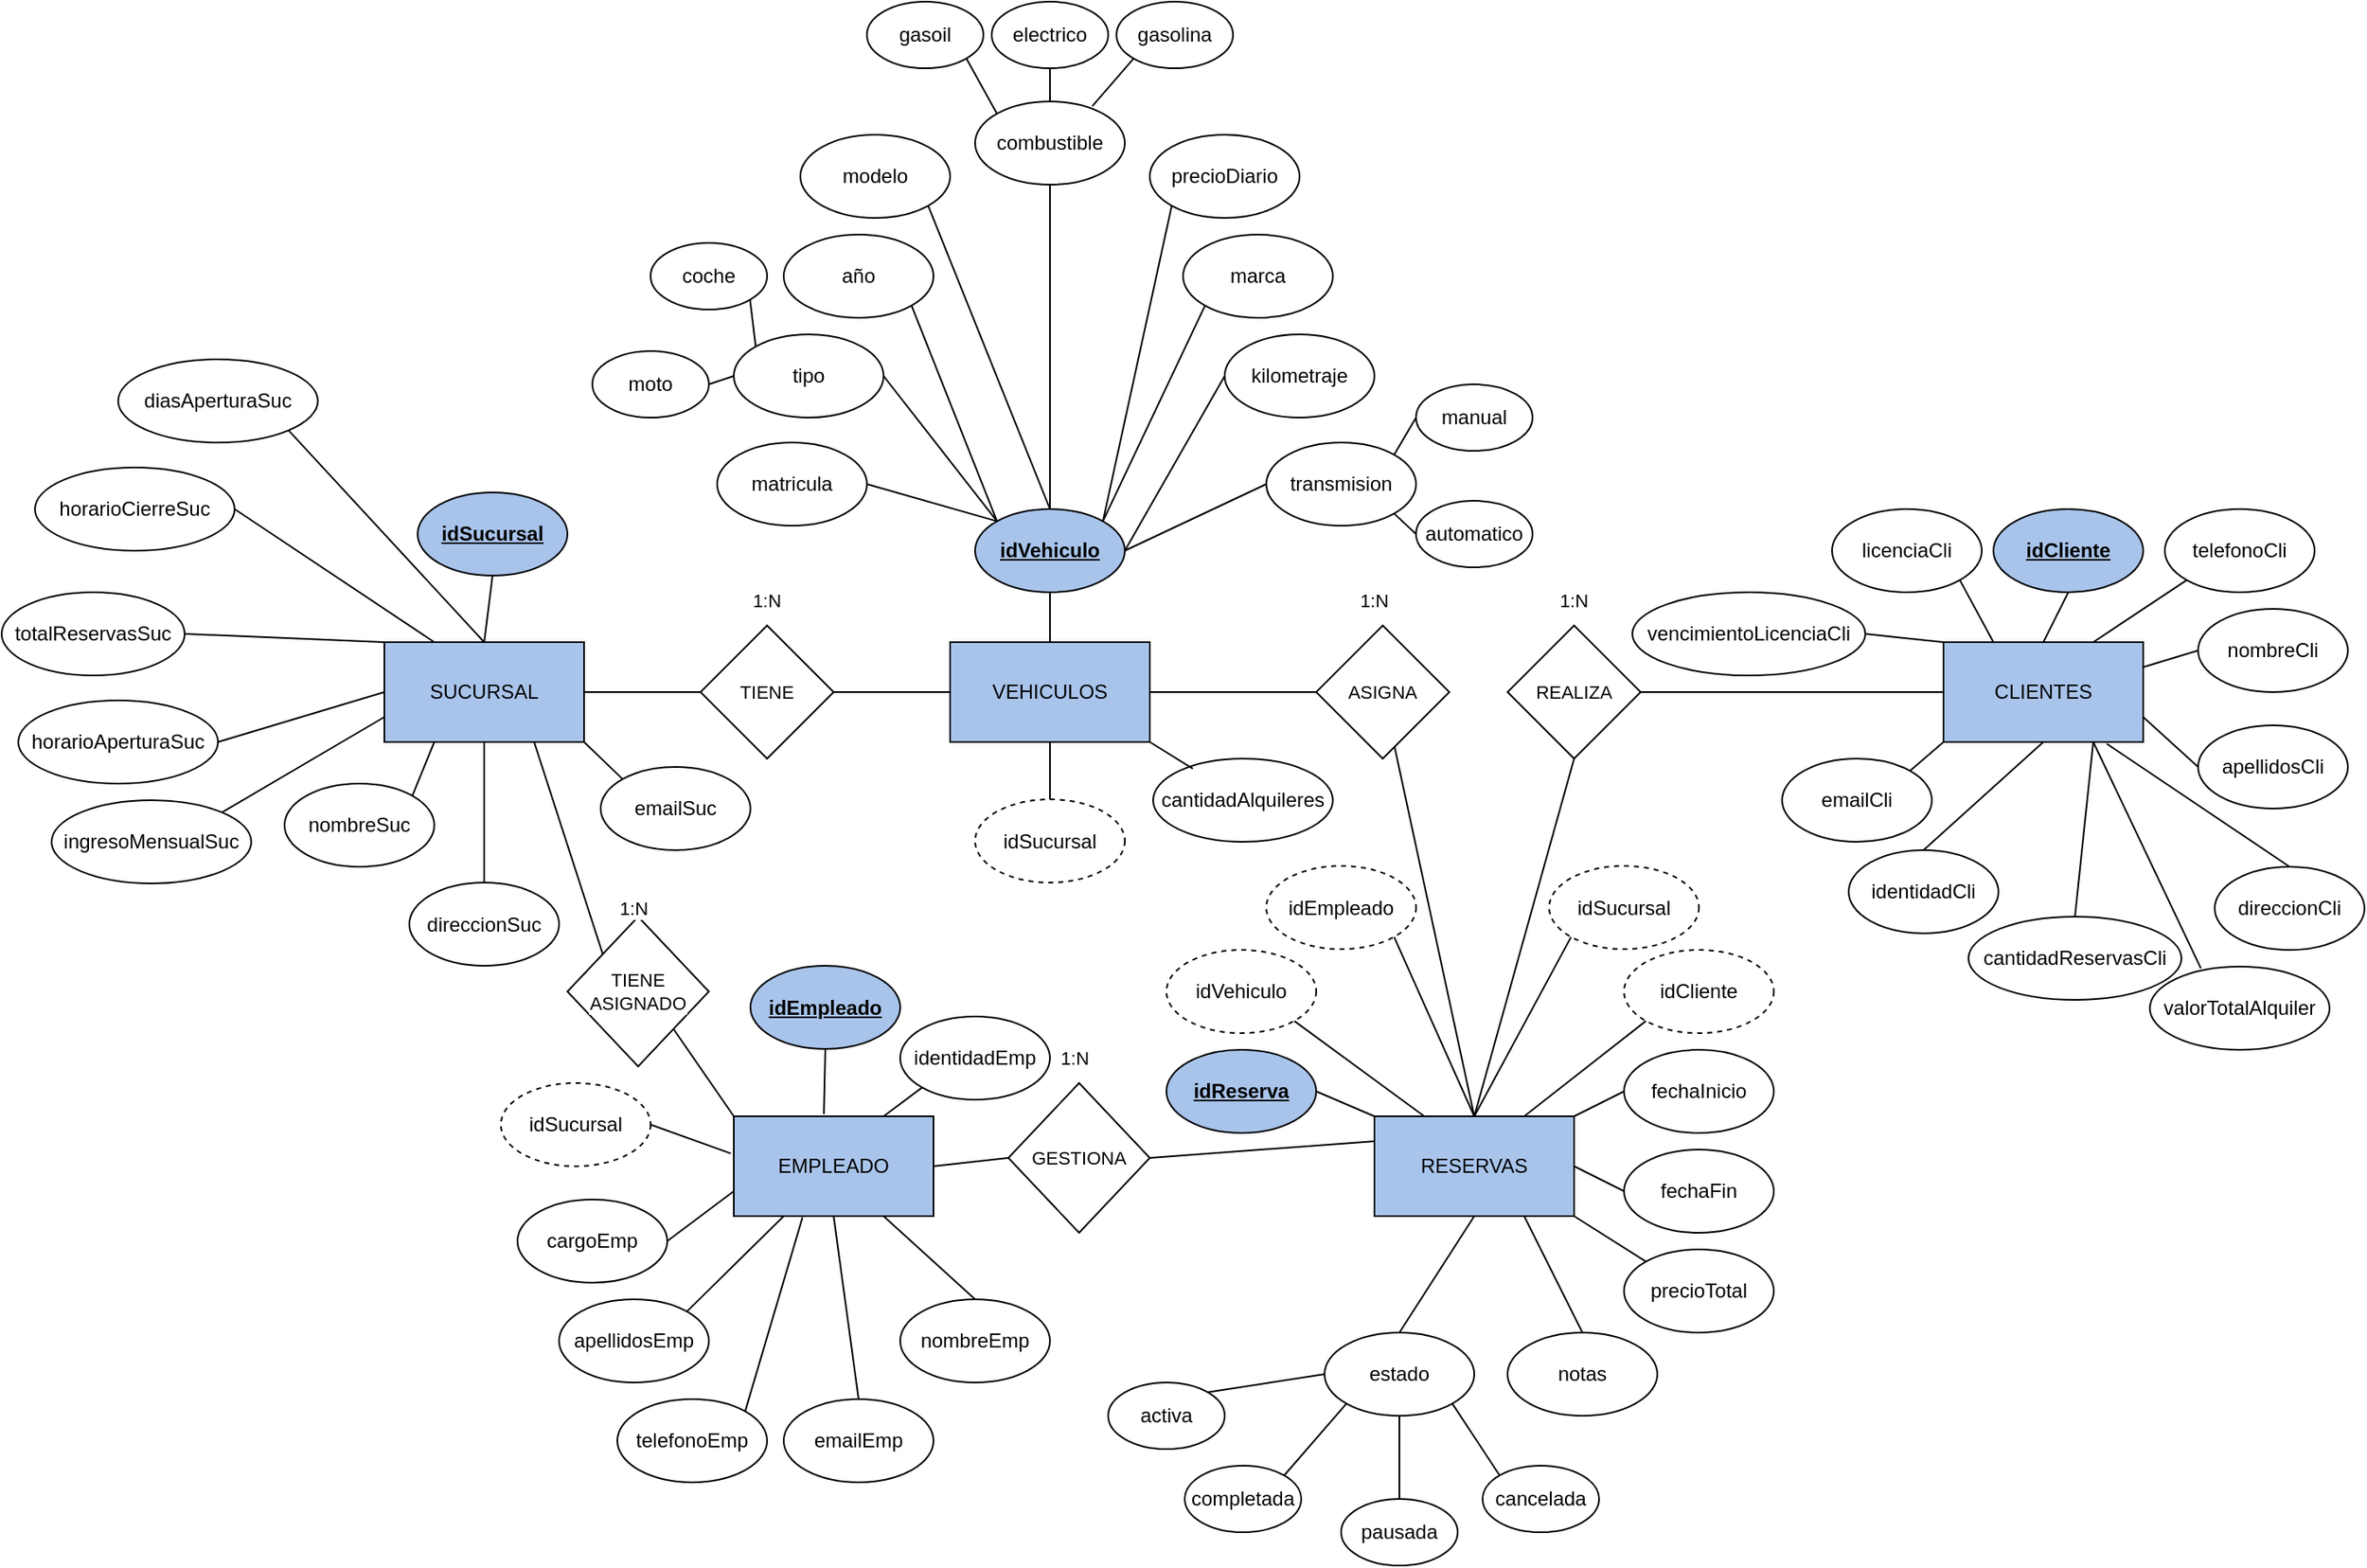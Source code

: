 <mxfile version="26.0.9">
  <diagram name="Page-1" id="OFvawOoqmwe_xKjoB6G9">
    <mxGraphModel dx="2284" dy="1197" grid="1" gridSize="10" guides="1" tooltips="1" connect="1" arrows="1" fold="1" page="1" pageScale="1" pageWidth="1654" pageHeight="1169" math="0" shadow="0">
      <root>
        <mxCell id="0" />
        <mxCell id="1" parent="0" />
        <mxCell id="cwHAcbeX68KlBgEvMdQE-43" style="edgeStyle=none;shape=connector;rounded=0;orthogonalLoop=1;jettySize=auto;html=1;exitX=0.5;exitY=0;exitDx=0;exitDy=0;entryX=0.5;entryY=1;entryDx=0;entryDy=0;strokeColor=default;align=center;verticalAlign=middle;fontFamily=Helvetica;fontSize=11;fontColor=default;labelBackgroundColor=default;endArrow=none;endFill=0;" parent="1" source="zVMEWo5uy3mCJogL-rVN-1" target="cwHAcbeX68KlBgEvMdQE-42" edge="1">
          <mxGeometry relative="1" as="geometry" />
        </mxCell>
        <mxCell id="cwHAcbeX68KlBgEvMdQE-45" style="edgeStyle=none;shape=connector;rounded=0;orthogonalLoop=1;jettySize=auto;html=1;exitX=0.5;exitY=0;exitDx=0;exitDy=0;strokeColor=default;align=center;verticalAlign=middle;fontFamily=Helvetica;fontSize=11;fontColor=default;labelBackgroundColor=default;endArrow=none;endFill=0;" parent="1" source="zVMEWo5uy3mCJogL-rVN-1" target="cwHAcbeX68KlBgEvMdQE-46" edge="1">
          <mxGeometry relative="1" as="geometry">
            <mxPoint x="440" y="530" as="targetPoint" />
          </mxGeometry>
        </mxCell>
        <mxCell id="zVMEWo5uy3mCJogL-rVN-1" value="RESERVAS" style="rounded=0;whiteSpace=wrap;html=1;fillColor=#A9C4EB;" parent="1" vertex="1">
          <mxGeometry x="435" y="750" width="120" height="60" as="geometry" />
        </mxCell>
        <mxCell id="cwHAcbeX68KlBgEvMdQE-47" style="edgeStyle=none;shape=connector;rounded=0;orthogonalLoop=1;jettySize=auto;html=1;exitX=1;exitY=0.5;exitDx=0;exitDy=0;entryX=0;entryY=0.5;entryDx=0;entryDy=0;strokeColor=default;align=center;verticalAlign=middle;fontFamily=Helvetica;fontSize=11;fontColor=default;labelBackgroundColor=default;endArrow=none;endFill=0;" parent="1" source="cwHAcbeX68KlBgEvMdQE-1" target="cwHAcbeX68KlBgEvMdQE-46" edge="1">
          <mxGeometry relative="1" as="geometry" />
        </mxCell>
        <mxCell id="cwHAcbeX68KlBgEvMdQE-55" style="edgeStyle=none;shape=connector;rounded=0;orthogonalLoop=1;jettySize=auto;html=1;exitX=0.5;exitY=0;exitDx=0;exitDy=0;entryX=0.5;entryY=1;entryDx=0;entryDy=0;strokeColor=default;align=center;verticalAlign=middle;fontFamily=Helvetica;fontSize=11;fontColor=default;labelBackgroundColor=default;endArrow=none;endFill=0;" parent="1" source="cwHAcbeX68KlBgEvMdQE-1" target="cwHAcbeX68KlBgEvMdQE-5" edge="1">
          <mxGeometry relative="1" as="geometry" />
        </mxCell>
        <mxCell id="cwHAcbeX68KlBgEvMdQE-1" value="VEHICULOS&lt;span style=&quot;color: rgba(0, 0, 0, 0); font-family: monospace; font-size: 0px; text-align: start; text-wrap: nowrap;&quot;&gt;%3CmxGraphModel%3E%3Croot%3E%3CmxCell%20id%3D%220%22%2F%3E%3CmxCell%20id%3D%221%22%20parent%3D%220%22%2F%3E%3CmxCell%20id%3D%222%22%20value%3D%22RESERVAS%22%20style%3D%22rounded%3D0%3BwhiteSpace%3Dwrap%3Bhtml%3D1%3B%22%20vertex%3D%221%22%20parent%3D%221%22%3E%3CmxGeometry%20x%3D%22510%22%20y%3D%22400%22%20width%3D%22120%22%20height%3D%2260%22%20as%3D%22geometry%22%2F%3E%3C%2FmxCell%3E%3C%2Froot%3E%3C%2FmxGraphModel%3E&lt;/span&gt;" style="rounded=0;whiteSpace=wrap;html=1;fillColor=#A9C4EB;" parent="1" vertex="1">
          <mxGeometry x="180" y="465" width="120" height="60" as="geometry" />
        </mxCell>
        <mxCell id="Ay8VuYstyb__vXR3Yo2Y-2" style="rounded=0;orthogonalLoop=1;jettySize=auto;html=1;exitX=0.75;exitY=1;exitDx=0;exitDy=0;entryX=0.5;entryY=0;entryDx=0;entryDy=0;endArrow=none;startFill=0;" edge="1" parent="1" source="cwHAcbeX68KlBgEvMdQE-2" target="Ay8VuYstyb__vXR3Yo2Y-1">
          <mxGeometry relative="1" as="geometry" />
        </mxCell>
        <mxCell id="Ay8VuYstyb__vXR3Yo2Y-4" style="rounded=0;orthogonalLoop=1;jettySize=auto;html=1;exitX=0;exitY=0;exitDx=0;exitDy=0;entryX=1;entryY=0.5;entryDx=0;entryDy=0;endArrow=none;startFill=0;" edge="1" parent="1" source="cwHAcbeX68KlBgEvMdQE-2" target="Ay8VuYstyb__vXR3Yo2Y-3">
          <mxGeometry relative="1" as="geometry" />
        </mxCell>
        <mxCell id="cwHAcbeX68KlBgEvMdQE-2" value="CLIENTES" style="rounded=0;whiteSpace=wrap;html=1;fillColor=#A9C4EB;" parent="1" vertex="1">
          <mxGeometry x="777" y="465" width="120" height="60" as="geometry" />
        </mxCell>
        <mxCell id="cwHAcbeX68KlBgEvMdQE-15" style="edgeStyle=none;shape=connector;rounded=0;orthogonalLoop=1;jettySize=auto;html=1;exitX=0.5;exitY=1;exitDx=0;exitDy=0;entryX=0.5;entryY=0;entryDx=0;entryDy=0;strokeColor=default;align=center;verticalAlign=middle;fontFamily=Helvetica;fontSize=11;fontColor=default;labelBackgroundColor=default;endArrow=none;endFill=0;" parent="1" source="cwHAcbeX68KlBgEvMdQE-3" target="cwHAcbeX68KlBgEvMdQE-2" edge="1">
          <mxGeometry relative="1" as="geometry" />
        </mxCell>
        <mxCell id="cwHAcbeX68KlBgEvMdQE-3" value="idCliente" style="ellipse;whiteSpace=wrap;html=1;fontStyle=5;fillColor=#A9C4EB;" parent="1" vertex="1">
          <mxGeometry x="807" y="385" width="90" height="50" as="geometry" />
        </mxCell>
        <mxCell id="cwHAcbeX68KlBgEvMdQE-81" style="edgeStyle=none;shape=connector;rounded=0;orthogonalLoop=1;jettySize=auto;html=1;exitX=0;exitY=0;exitDx=0;exitDy=0;entryX=1;entryY=0.5;entryDx=0;entryDy=0;strokeColor=default;align=center;verticalAlign=middle;fontFamily=Helvetica;fontSize=11;fontColor=default;labelBackgroundColor=default;endArrow=none;endFill=0;" parent="1" source="cwHAcbeX68KlBgEvMdQE-5" target="cwHAcbeX68KlBgEvMdQE-66" edge="1">
          <mxGeometry relative="1" as="geometry" />
        </mxCell>
        <mxCell id="cwHAcbeX68KlBgEvMdQE-5" value="idVehiculo" style="ellipse;whiteSpace=wrap;html=1;fontStyle=5;fillColor=#A9C4EB;" parent="1" vertex="1">
          <mxGeometry x="195" y="385" width="90" height="50" as="geometry" />
        </mxCell>
        <mxCell id="cwHAcbeX68KlBgEvMdQE-37" style="edgeStyle=none;shape=connector;rounded=0;orthogonalLoop=1;jettySize=auto;html=1;exitX=1;exitY=0.5;exitDx=0;exitDy=0;entryX=0;entryY=0;entryDx=0;entryDy=0;strokeColor=default;align=center;verticalAlign=middle;fontFamily=Helvetica;fontSize=11;fontColor=default;labelBackgroundColor=default;endArrow=none;endFill=0;" parent="1" source="cwHAcbeX68KlBgEvMdQE-6" target="zVMEWo5uy3mCJogL-rVN-1" edge="1">
          <mxGeometry relative="1" as="geometry" />
        </mxCell>
        <mxCell id="cwHAcbeX68KlBgEvMdQE-6" value="idReserva" style="ellipse;whiteSpace=wrap;html=1;fontStyle=5;fillColor=#A9C4EB;" parent="1" vertex="1">
          <mxGeometry x="310" y="710" width="90" height="50" as="geometry" />
        </mxCell>
        <mxCell id="cwHAcbeX68KlBgEvMdQE-17" style="edgeStyle=none;shape=connector;rounded=0;orthogonalLoop=1;jettySize=auto;html=1;exitX=0;exitY=0.5;exitDx=0;exitDy=0;entryX=1;entryY=0.25;entryDx=0;entryDy=0;strokeColor=default;align=center;verticalAlign=middle;fontFamily=Helvetica;fontSize=11;fontColor=default;labelBackgroundColor=default;endArrow=none;endFill=0;" parent="1" source="cwHAcbeX68KlBgEvMdQE-7" target="cwHAcbeX68KlBgEvMdQE-2" edge="1">
          <mxGeometry relative="1" as="geometry" />
        </mxCell>
        <mxCell id="cwHAcbeX68KlBgEvMdQE-7" value="nombreCli" style="ellipse;whiteSpace=wrap;html=1;fontStyle=0;" parent="1" vertex="1">
          <mxGeometry x="930" y="445" width="90" height="50" as="geometry" />
        </mxCell>
        <mxCell id="cwHAcbeX68KlBgEvMdQE-18" style="edgeStyle=none;shape=connector;rounded=0;orthogonalLoop=1;jettySize=auto;html=1;exitX=0;exitY=0.5;exitDx=0;exitDy=0;entryX=1;entryY=0.75;entryDx=0;entryDy=0;strokeColor=default;align=center;verticalAlign=middle;fontFamily=Helvetica;fontSize=11;fontColor=default;labelBackgroundColor=default;endArrow=none;endFill=0;" parent="1" source="cwHAcbeX68KlBgEvMdQE-8" target="cwHAcbeX68KlBgEvMdQE-2" edge="1">
          <mxGeometry relative="1" as="geometry" />
        </mxCell>
        <mxCell id="cwHAcbeX68KlBgEvMdQE-8" value="apellidosCli" style="ellipse;whiteSpace=wrap;html=1;fontStyle=0;" parent="1" vertex="1">
          <mxGeometry x="930" y="515" width="90" height="50" as="geometry" />
        </mxCell>
        <mxCell id="cwHAcbeX68KlBgEvMdQE-9" value="direccionCli" style="ellipse;whiteSpace=wrap;html=1;fontStyle=0;" parent="1" vertex="1">
          <mxGeometry x="940" y="600" width="90" height="50" as="geometry" />
        </mxCell>
        <mxCell id="cwHAcbeX68KlBgEvMdQE-20" style="edgeStyle=none;shape=connector;rounded=0;orthogonalLoop=1;jettySize=auto;html=1;exitX=0.5;exitY=0;exitDx=0;exitDy=0;entryX=0.5;entryY=1;entryDx=0;entryDy=0;strokeColor=default;align=center;verticalAlign=middle;fontFamily=Helvetica;fontSize=11;fontColor=default;labelBackgroundColor=default;endArrow=none;endFill=0;" parent="1" source="cwHAcbeX68KlBgEvMdQE-10" target="cwHAcbeX68KlBgEvMdQE-2" edge="1">
          <mxGeometry relative="1" as="geometry" />
        </mxCell>
        <mxCell id="cwHAcbeX68KlBgEvMdQE-10" value="identidadCli" style="ellipse;whiteSpace=wrap;html=1;fontStyle=0;" parent="1" vertex="1">
          <mxGeometry x="720" y="590" width="90" height="50" as="geometry" />
        </mxCell>
        <mxCell id="cwHAcbeX68KlBgEvMdQE-16" style="edgeStyle=none;shape=connector;rounded=0;orthogonalLoop=1;jettySize=auto;html=1;exitX=0;exitY=1;exitDx=0;exitDy=0;entryX=0.75;entryY=0;entryDx=0;entryDy=0;strokeColor=default;align=center;verticalAlign=middle;fontFamily=Helvetica;fontSize=11;fontColor=default;labelBackgroundColor=default;endArrow=none;endFill=0;" parent="1" source="cwHAcbeX68KlBgEvMdQE-11" target="cwHAcbeX68KlBgEvMdQE-2" edge="1">
          <mxGeometry relative="1" as="geometry" />
        </mxCell>
        <mxCell id="cwHAcbeX68KlBgEvMdQE-11" value="telefonoCli" style="ellipse;whiteSpace=wrap;html=1;fontStyle=0;" parent="1" vertex="1">
          <mxGeometry x="910" y="385" width="90" height="50" as="geometry" />
        </mxCell>
        <mxCell id="cwHAcbeX68KlBgEvMdQE-21" style="edgeStyle=none;shape=connector;rounded=0;orthogonalLoop=1;jettySize=auto;html=1;exitX=1;exitY=0;exitDx=0;exitDy=0;entryX=0;entryY=1;entryDx=0;entryDy=0;strokeColor=default;align=center;verticalAlign=middle;fontFamily=Helvetica;fontSize=11;fontColor=default;labelBackgroundColor=default;endArrow=none;endFill=0;" parent="1" source="cwHAcbeX68KlBgEvMdQE-12" target="cwHAcbeX68KlBgEvMdQE-2" edge="1">
          <mxGeometry relative="1" as="geometry" />
        </mxCell>
        <mxCell id="cwHAcbeX68KlBgEvMdQE-12" value="emailCli" style="ellipse;whiteSpace=wrap;html=1;fontStyle=0;" parent="1" vertex="1">
          <mxGeometry x="680" y="535" width="90" height="50" as="geometry" />
        </mxCell>
        <mxCell id="cwHAcbeX68KlBgEvMdQE-14" style="rounded=0;orthogonalLoop=1;jettySize=auto;html=1;exitX=1;exitY=1;exitDx=0;exitDy=0;entryX=0.25;entryY=0;entryDx=0;entryDy=0;endArrow=none;endFill=0;" parent="1" source="cwHAcbeX68KlBgEvMdQE-13" target="cwHAcbeX68KlBgEvMdQE-2" edge="1">
          <mxGeometry relative="1" as="geometry" />
        </mxCell>
        <mxCell id="cwHAcbeX68KlBgEvMdQE-13" value="licenciaCli" style="ellipse;whiteSpace=wrap;html=1;fontStyle=0;" parent="1" vertex="1">
          <mxGeometry x="710" y="385" width="90" height="50" as="geometry" />
        </mxCell>
        <mxCell id="cwHAcbeX68KlBgEvMdQE-19" style="edgeStyle=none;shape=connector;rounded=0;orthogonalLoop=1;jettySize=auto;html=1;exitX=0.5;exitY=0;exitDx=0;exitDy=0;entryX=0.817;entryY=1.017;entryDx=0;entryDy=0;entryPerimeter=0;strokeColor=default;align=center;verticalAlign=middle;fontFamily=Helvetica;fontSize=11;fontColor=default;labelBackgroundColor=default;endArrow=none;endFill=0;" parent="1" source="cwHAcbeX68KlBgEvMdQE-9" target="cwHAcbeX68KlBgEvMdQE-2" edge="1">
          <mxGeometry relative="1" as="geometry" />
        </mxCell>
        <mxCell id="cwHAcbeX68KlBgEvMdQE-30" style="edgeStyle=none;shape=connector;rounded=0;orthogonalLoop=1;jettySize=auto;html=1;exitX=0;exitY=0.5;exitDx=0;exitDy=0;entryX=1;entryY=0;entryDx=0;entryDy=0;strokeColor=default;align=center;verticalAlign=middle;fontFamily=Helvetica;fontSize=11;fontColor=default;labelBackgroundColor=default;endArrow=none;endFill=0;" parent="1" source="cwHAcbeX68KlBgEvMdQE-22" target="zVMEWo5uy3mCJogL-rVN-1" edge="1">
          <mxGeometry relative="1" as="geometry" />
        </mxCell>
        <mxCell id="cwHAcbeX68KlBgEvMdQE-22" value="fechaInicio" style="ellipse;whiteSpace=wrap;html=1;fontStyle=0;" parent="1" vertex="1">
          <mxGeometry x="585" y="710" width="90" height="50" as="geometry" />
        </mxCell>
        <mxCell id="cwHAcbeX68KlBgEvMdQE-31" style="edgeStyle=none;shape=connector;rounded=0;orthogonalLoop=1;jettySize=auto;html=1;exitX=0;exitY=0.5;exitDx=0;exitDy=0;entryX=1;entryY=0.5;entryDx=0;entryDy=0;strokeColor=default;align=center;verticalAlign=middle;fontFamily=Helvetica;fontSize=11;fontColor=default;labelBackgroundColor=default;endArrow=none;endFill=0;" parent="1" source="cwHAcbeX68KlBgEvMdQE-23" target="zVMEWo5uy3mCJogL-rVN-1" edge="1">
          <mxGeometry relative="1" as="geometry" />
        </mxCell>
        <mxCell id="cwHAcbeX68KlBgEvMdQE-23" value="fechaFin" style="ellipse;whiteSpace=wrap;html=1;fontStyle=0;" parent="1" vertex="1">
          <mxGeometry x="585" y="770" width="90" height="50" as="geometry" />
        </mxCell>
        <mxCell id="cwHAcbeX68KlBgEvMdQE-32" style="edgeStyle=none;shape=connector;rounded=0;orthogonalLoop=1;jettySize=auto;html=1;exitX=0;exitY=0;exitDx=0;exitDy=0;entryX=1;entryY=1;entryDx=0;entryDy=0;strokeColor=default;align=center;verticalAlign=middle;fontFamily=Helvetica;fontSize=11;fontColor=default;labelBackgroundColor=default;endArrow=none;endFill=0;" parent="1" source="cwHAcbeX68KlBgEvMdQE-24" target="zVMEWo5uy3mCJogL-rVN-1" edge="1">
          <mxGeometry relative="1" as="geometry" />
        </mxCell>
        <mxCell id="cwHAcbeX68KlBgEvMdQE-24" value="precioTotal" style="ellipse;whiteSpace=wrap;html=1;fontStyle=0;" parent="1" vertex="1">
          <mxGeometry x="585" y="830" width="90" height="50" as="geometry" />
        </mxCell>
        <mxCell id="cwHAcbeX68KlBgEvMdQE-35" style="edgeStyle=none;shape=connector;rounded=0;orthogonalLoop=1;jettySize=auto;html=1;exitX=0.5;exitY=0;exitDx=0;exitDy=0;entryX=0.75;entryY=1;entryDx=0;entryDy=0;strokeColor=default;align=center;verticalAlign=middle;fontFamily=Helvetica;fontSize=11;fontColor=default;labelBackgroundColor=default;endArrow=none;endFill=0;" parent="1" source="cwHAcbeX68KlBgEvMdQE-27" target="zVMEWo5uy3mCJogL-rVN-1" edge="1">
          <mxGeometry relative="1" as="geometry" />
        </mxCell>
        <mxCell id="cwHAcbeX68KlBgEvMdQE-27" value="notas" style="ellipse;whiteSpace=wrap;html=1;fontStyle=0;" parent="1" vertex="1">
          <mxGeometry x="515" y="880" width="90" height="50" as="geometry" />
        </mxCell>
        <mxCell id="cwHAcbeX68KlBgEvMdQE-36" style="edgeStyle=none;shape=connector;rounded=0;orthogonalLoop=1;jettySize=auto;html=1;exitX=0.5;exitY=0;exitDx=0;exitDy=0;entryX=0.5;entryY=1;entryDx=0;entryDy=0;strokeColor=default;align=center;verticalAlign=middle;fontFamily=Helvetica;fontSize=11;fontColor=default;labelBackgroundColor=default;endArrow=none;endFill=0;" parent="1" source="cwHAcbeX68KlBgEvMdQE-29" target="zVMEWo5uy3mCJogL-rVN-1" edge="1">
          <mxGeometry relative="1" as="geometry" />
        </mxCell>
        <mxCell id="cwHAcbeX68KlBgEvMdQE-29" value="estado" style="ellipse;whiteSpace=wrap;html=1;fontStyle=0;" parent="1" vertex="1">
          <mxGeometry x="405" y="880" width="90" height="50" as="geometry" />
        </mxCell>
        <mxCell id="cwHAcbeX68KlBgEvMdQE-41" style="edgeStyle=none;shape=connector;rounded=0;orthogonalLoop=1;jettySize=auto;html=1;exitX=0;exitY=1;exitDx=0;exitDy=0;entryX=0.75;entryY=0;entryDx=0;entryDy=0;strokeColor=default;align=center;verticalAlign=middle;fontFamily=Helvetica;fontSize=11;fontColor=default;labelBackgroundColor=default;endArrow=none;endFill=0;" parent="1" source="cwHAcbeX68KlBgEvMdQE-38" target="zVMEWo5uy3mCJogL-rVN-1" edge="1">
          <mxGeometry relative="1" as="geometry" />
        </mxCell>
        <mxCell id="cwHAcbeX68KlBgEvMdQE-38" value="idCliente" style="ellipse;whiteSpace=wrap;html=1;fontStyle=0;dashed=1;" parent="1" vertex="1">
          <mxGeometry x="585" y="650" width="90" height="50" as="geometry" />
        </mxCell>
        <mxCell id="cwHAcbeX68KlBgEvMdQE-40" style="edgeStyle=none;shape=connector;rounded=0;orthogonalLoop=1;jettySize=auto;html=1;exitX=1;exitY=1;exitDx=0;exitDy=0;entryX=0.25;entryY=0;entryDx=0;entryDy=0;strokeColor=default;align=center;verticalAlign=middle;fontFamily=Helvetica;fontSize=11;fontColor=default;labelBackgroundColor=default;endArrow=none;endFill=0;" parent="1" source="cwHAcbeX68KlBgEvMdQE-39" target="zVMEWo5uy3mCJogL-rVN-1" edge="1">
          <mxGeometry relative="1" as="geometry" />
        </mxCell>
        <mxCell id="cwHAcbeX68KlBgEvMdQE-39" value="idVehiculo" style="ellipse;whiteSpace=wrap;html=1;fontStyle=0;dashed=1;" parent="1" vertex="1">
          <mxGeometry x="310" y="650" width="90" height="50" as="geometry" />
        </mxCell>
        <mxCell id="cwHAcbeX68KlBgEvMdQE-44" style="edgeStyle=none;shape=connector;rounded=0;orthogonalLoop=1;jettySize=auto;html=1;exitX=1;exitY=0.5;exitDx=0;exitDy=0;entryX=0;entryY=0.5;entryDx=0;entryDy=0;strokeColor=default;align=center;verticalAlign=middle;fontFamily=Helvetica;fontSize=11;fontColor=default;labelBackgroundColor=default;endArrow=none;endFill=0;" parent="1" source="cwHAcbeX68KlBgEvMdQE-42" target="cwHAcbeX68KlBgEvMdQE-2" edge="1">
          <mxGeometry relative="1" as="geometry" />
        </mxCell>
        <mxCell id="cwHAcbeX68KlBgEvMdQE-42" value="REALIZA" style="rhombus;whiteSpace=wrap;html=1;fontFamily=Helvetica;fontSize=11;fontColor=default;labelBackgroundColor=default;" parent="1" vertex="1">
          <mxGeometry x="515" y="455" width="80" height="80" as="geometry" />
        </mxCell>
        <mxCell id="cwHAcbeX68KlBgEvMdQE-46" value="ASIGNA" style="rhombus;whiteSpace=wrap;html=1;fontFamily=Helvetica;fontSize=11;fontColor=default;labelBackgroundColor=default;" parent="1" vertex="1">
          <mxGeometry x="400" y="455" width="80" height="80" as="geometry" />
        </mxCell>
        <mxCell id="cwHAcbeX68KlBgEvMdQE-48" value="1:N" style="text;html=1;align=center;verticalAlign=middle;whiteSpace=wrap;rounded=0;fontFamily=Helvetica;fontSize=11;fontColor=default;labelBackgroundColor=default;" parent="1" vertex="1">
          <mxGeometry x="525" y="425" width="60" height="30" as="geometry" />
        </mxCell>
        <mxCell id="cwHAcbeX68KlBgEvMdQE-49" value="1:N" style="text;html=1;align=center;verticalAlign=middle;whiteSpace=wrap;rounded=0;fontFamily=Helvetica;fontSize=11;fontColor=default;labelBackgroundColor=default;" parent="1" vertex="1">
          <mxGeometry x="405" y="425" width="60" height="30" as="geometry" />
        </mxCell>
        <mxCell id="cwHAcbeX68KlBgEvMdQE-51" style="edgeStyle=none;shape=connector;rounded=0;orthogonalLoop=1;jettySize=auto;html=1;exitX=1;exitY=0.5;exitDx=0;exitDy=0;strokeColor=default;align=center;verticalAlign=middle;fontFamily=Helvetica;fontSize=11;fontColor=default;labelBackgroundColor=default;endArrow=none;endFill=0;" parent="1" source="cwHAcbeX68KlBgEvMdQE-50" target="cwHAcbeX68KlBgEvMdQE-52" edge="1">
          <mxGeometry relative="1" as="geometry">
            <mxPoint x="40" y="494.429" as="targetPoint" />
          </mxGeometry>
        </mxCell>
        <mxCell id="cwHAcbeX68KlBgEvMdQE-57" style="edgeStyle=none;shape=connector;rounded=0;orthogonalLoop=1;jettySize=auto;html=1;exitX=0.5;exitY=0;exitDx=0;exitDy=0;entryX=0.5;entryY=1;entryDx=0;entryDy=0;strokeColor=default;align=center;verticalAlign=middle;fontFamily=Helvetica;fontSize=11;fontColor=default;labelBackgroundColor=default;endArrow=none;endFill=0;" parent="1" source="cwHAcbeX68KlBgEvMdQE-50" target="cwHAcbeX68KlBgEvMdQE-56" edge="1">
          <mxGeometry relative="1" as="geometry" />
        </mxCell>
        <mxCell id="cwHAcbeX68KlBgEvMdQE-63" style="edgeStyle=none;shape=connector;rounded=0;orthogonalLoop=1;jettySize=auto;html=1;exitX=0.5;exitY=1;exitDx=0;exitDy=0;entryX=0.5;entryY=0;entryDx=0;entryDy=0;strokeColor=default;align=center;verticalAlign=middle;fontFamily=Helvetica;fontSize=11;fontColor=default;labelBackgroundColor=default;endArrow=none;endFill=0;" parent="1" source="cwHAcbeX68KlBgEvMdQE-50" target="cwHAcbeX68KlBgEvMdQE-62" edge="1">
          <mxGeometry relative="1" as="geometry" />
        </mxCell>
        <mxCell id="cwHAcbeX68KlBgEvMdQE-64" style="edgeStyle=none;shape=connector;rounded=0;orthogonalLoop=1;jettySize=auto;html=1;exitX=1;exitY=1;exitDx=0;exitDy=0;entryX=0;entryY=0;entryDx=0;entryDy=0;strokeColor=default;align=center;verticalAlign=middle;fontFamily=Helvetica;fontSize=11;fontColor=default;labelBackgroundColor=default;endArrow=none;endFill=0;" parent="1" source="cwHAcbeX68KlBgEvMdQE-50" target="cwHAcbeX68KlBgEvMdQE-61" edge="1">
          <mxGeometry relative="1" as="geometry" />
        </mxCell>
        <mxCell id="cwHAcbeX68KlBgEvMdQE-65" style="edgeStyle=none;shape=connector;rounded=0;orthogonalLoop=1;jettySize=auto;html=1;exitX=0.25;exitY=1;exitDx=0;exitDy=0;entryX=1;entryY=0;entryDx=0;entryDy=0;strokeColor=default;align=center;verticalAlign=middle;fontFamily=Helvetica;fontSize=11;fontColor=default;labelBackgroundColor=default;endArrow=none;endFill=0;" parent="1" source="cwHAcbeX68KlBgEvMdQE-50" target="cwHAcbeX68KlBgEvMdQE-60" edge="1">
          <mxGeometry relative="1" as="geometry" />
        </mxCell>
        <mxCell id="cwHAcbeX68KlBgEvMdQE-50" value="SUCURSAL" style="rounded=0;whiteSpace=wrap;html=1;fillColor=#A9C4EB;" parent="1" vertex="1">
          <mxGeometry x="-160" y="465" width="120" height="60" as="geometry" />
        </mxCell>
        <mxCell id="cwHAcbeX68KlBgEvMdQE-53" style="edgeStyle=none;shape=connector;rounded=0;orthogonalLoop=1;jettySize=auto;html=1;exitX=1;exitY=0.5;exitDx=0;exitDy=0;entryX=0;entryY=0.5;entryDx=0;entryDy=0;strokeColor=default;align=center;verticalAlign=middle;fontFamily=Helvetica;fontSize=11;fontColor=default;labelBackgroundColor=default;endArrow=none;endFill=0;" parent="1" source="cwHAcbeX68KlBgEvMdQE-52" target="cwHAcbeX68KlBgEvMdQE-1" edge="1">
          <mxGeometry relative="1" as="geometry" />
        </mxCell>
        <mxCell id="cwHAcbeX68KlBgEvMdQE-52" value="TIENE" style="rhombus;whiteSpace=wrap;html=1;fontFamily=Helvetica;fontSize=11;fontColor=default;labelBackgroundColor=default;" parent="1" vertex="1">
          <mxGeometry x="30" y="454.999" width="80" height="80" as="geometry" />
        </mxCell>
        <mxCell id="cwHAcbeX68KlBgEvMdQE-54" value="1:N" style="text;html=1;align=center;verticalAlign=middle;whiteSpace=wrap;rounded=0;fontFamily=Helvetica;fontSize=11;fontColor=default;labelBackgroundColor=default;" parent="1" vertex="1">
          <mxGeometry x="40" y="425" width="60" height="30" as="geometry" />
        </mxCell>
        <mxCell id="cwHAcbeX68KlBgEvMdQE-56" value="idSucursal" style="ellipse;whiteSpace=wrap;html=1;fontStyle=5;fillColor=#A9C4EB;" parent="1" vertex="1">
          <mxGeometry x="-140" y="375" width="90" height="50" as="geometry" />
        </mxCell>
        <mxCell id="cwHAcbeX68KlBgEvMdQE-59" style="edgeStyle=none;shape=connector;rounded=0;orthogonalLoop=1;jettySize=auto;html=1;exitX=0.5;exitY=0;exitDx=0;exitDy=0;entryX=0.5;entryY=1;entryDx=0;entryDy=0;strokeColor=default;align=center;verticalAlign=middle;fontFamily=Helvetica;fontSize=11;fontColor=default;labelBackgroundColor=default;endArrow=none;endFill=0;" parent="1" source="cwHAcbeX68KlBgEvMdQE-58" target="cwHAcbeX68KlBgEvMdQE-1" edge="1">
          <mxGeometry relative="1" as="geometry" />
        </mxCell>
        <mxCell id="cwHAcbeX68KlBgEvMdQE-58" value="idSucursal" style="ellipse;whiteSpace=wrap;html=1;fontStyle=0;dashed=1;" parent="1" vertex="1">
          <mxGeometry x="195" y="559.5" width="90" height="50" as="geometry" />
        </mxCell>
        <mxCell id="cwHAcbeX68KlBgEvMdQE-60" value="nombreSuc" style="ellipse;whiteSpace=wrap;html=1;fontStyle=0;" parent="1" vertex="1">
          <mxGeometry x="-220" y="550" width="90" height="50" as="geometry" />
        </mxCell>
        <mxCell id="cwHAcbeX68KlBgEvMdQE-61" value="emailSuc" style="ellipse;whiteSpace=wrap;html=1;fontStyle=0;" parent="1" vertex="1">
          <mxGeometry x="-30" y="540" width="90" height="50" as="geometry" />
        </mxCell>
        <mxCell id="cwHAcbeX68KlBgEvMdQE-62" value="direccionSuc" style="ellipse;whiteSpace=wrap;html=1;fontStyle=0;" parent="1" vertex="1">
          <mxGeometry x="-145" y="609.5" width="90" height="50" as="geometry" />
        </mxCell>
        <mxCell id="cwHAcbeX68KlBgEvMdQE-66" value="matricula" style="ellipse;whiteSpace=wrap;html=1;fontStyle=0;" parent="1" vertex="1">
          <mxGeometry x="40" y="345" width="90" height="50" as="geometry" />
        </mxCell>
        <mxCell id="cwHAcbeX68KlBgEvMdQE-87" style="edgeStyle=none;shape=connector;rounded=0;orthogonalLoop=1;jettySize=auto;html=1;exitX=0;exitY=1;exitDx=0;exitDy=0;strokeColor=default;align=center;verticalAlign=middle;fontFamily=Helvetica;fontSize=11;fontColor=default;labelBackgroundColor=default;endArrow=none;endFill=0;entryX=1;entryY=0;entryDx=0;entryDy=0;" parent="1" source="cwHAcbeX68KlBgEvMdQE-68" target="cwHAcbeX68KlBgEvMdQE-5" edge="1">
          <mxGeometry relative="1" as="geometry">
            <mxPoint x="240.0" y="390" as="targetPoint" />
          </mxGeometry>
        </mxCell>
        <mxCell id="cwHAcbeX68KlBgEvMdQE-68" value="marca" style="ellipse;whiteSpace=wrap;html=1;fontStyle=0;" parent="1" vertex="1">
          <mxGeometry x="320" y="220" width="90" height="50" as="geometry" />
        </mxCell>
        <mxCell id="cwHAcbeX68KlBgEvMdQE-84" style="edgeStyle=none;shape=connector;rounded=0;orthogonalLoop=1;jettySize=auto;html=1;exitX=1;exitY=1;exitDx=0;exitDy=0;entryX=0.5;entryY=0;entryDx=0;entryDy=0;strokeColor=default;align=center;verticalAlign=middle;fontFamily=Helvetica;fontSize=11;fontColor=default;labelBackgroundColor=default;endArrow=none;endFill=0;" parent="1" source="cwHAcbeX68KlBgEvMdQE-69" target="cwHAcbeX68KlBgEvMdQE-5" edge="1">
          <mxGeometry relative="1" as="geometry" />
        </mxCell>
        <mxCell id="cwHAcbeX68KlBgEvMdQE-69" value="modelo" style="ellipse;whiteSpace=wrap;html=1;fontStyle=0;" parent="1" vertex="1">
          <mxGeometry x="90" y="160" width="90" height="50" as="geometry" />
        </mxCell>
        <mxCell id="cwHAcbeX68KlBgEvMdQE-83" style="edgeStyle=none;shape=connector;rounded=0;orthogonalLoop=1;jettySize=auto;html=1;exitX=1;exitY=1;exitDx=0;exitDy=0;strokeColor=default;align=center;verticalAlign=middle;fontFamily=Helvetica;fontSize=11;fontColor=default;labelBackgroundColor=default;endArrow=none;endFill=0;entryX=0;entryY=0;entryDx=0;entryDy=0;" parent="1" source="cwHAcbeX68KlBgEvMdQE-70" target="cwHAcbeX68KlBgEvMdQE-5" edge="1">
          <mxGeometry relative="1" as="geometry">
            <mxPoint x="210" y="390" as="targetPoint" />
          </mxGeometry>
        </mxCell>
        <mxCell id="cwHAcbeX68KlBgEvMdQE-70" value="año" style="ellipse;whiteSpace=wrap;html=1;fontStyle=0;" parent="1" vertex="1">
          <mxGeometry x="80" y="220" width="90" height="50" as="geometry" />
        </mxCell>
        <mxCell id="cwHAcbeX68KlBgEvMdQE-82" style="edgeStyle=none;shape=connector;rounded=0;orthogonalLoop=1;jettySize=auto;html=1;exitX=1;exitY=0.5;exitDx=0;exitDy=0;entryX=0;entryY=0;entryDx=0;entryDy=0;strokeColor=default;align=center;verticalAlign=middle;fontFamily=Helvetica;fontSize=11;fontColor=default;labelBackgroundColor=default;endArrow=none;endFill=0;" parent="1" source="cwHAcbeX68KlBgEvMdQE-71" target="cwHAcbeX68KlBgEvMdQE-5" edge="1">
          <mxGeometry relative="1" as="geometry" />
        </mxCell>
        <mxCell id="cwHAcbeX68KlBgEvMdQE-71" value="tipo" style="ellipse;whiteSpace=wrap;html=1;fontStyle=0;" parent="1" vertex="1">
          <mxGeometry x="50" y="280" width="90" height="50" as="geometry" />
        </mxCell>
        <mxCell id="cwHAcbeX68KlBgEvMdQE-88" style="edgeStyle=none;shape=connector;rounded=0;orthogonalLoop=1;jettySize=auto;html=1;exitX=0;exitY=0.5;exitDx=0;exitDy=0;entryX=1;entryY=0.5;entryDx=0;entryDy=0;strokeColor=default;align=center;verticalAlign=middle;fontFamily=Helvetica;fontSize=11;fontColor=default;labelBackgroundColor=default;endArrow=none;endFill=0;" parent="1" source="cwHAcbeX68KlBgEvMdQE-72" target="cwHAcbeX68KlBgEvMdQE-5" edge="1">
          <mxGeometry relative="1" as="geometry" />
        </mxCell>
        <mxCell id="cwHAcbeX68KlBgEvMdQE-72" value="kilometraje" style="ellipse;whiteSpace=wrap;html=1;fontStyle=0;" parent="1" vertex="1">
          <mxGeometry x="345" y="280" width="90" height="50" as="geometry" />
        </mxCell>
        <mxCell id="cwHAcbeX68KlBgEvMdQE-89" style="edgeStyle=none;shape=connector;rounded=0;orthogonalLoop=1;jettySize=auto;html=1;exitX=0;exitY=0.5;exitDx=0;exitDy=0;strokeColor=default;align=center;verticalAlign=middle;fontFamily=Helvetica;fontSize=11;fontColor=default;labelBackgroundColor=default;endArrow=none;endFill=0;entryX=1;entryY=0.5;entryDx=0;entryDy=0;" parent="1" source="cwHAcbeX68KlBgEvMdQE-73" target="cwHAcbeX68KlBgEvMdQE-5" edge="1">
          <mxGeometry relative="1" as="geometry">
            <mxPoint x="290" y="410" as="targetPoint" />
          </mxGeometry>
        </mxCell>
        <mxCell id="cwHAcbeX68KlBgEvMdQE-95" style="edgeStyle=none;shape=connector;rounded=0;orthogonalLoop=1;jettySize=auto;html=1;exitX=1;exitY=0;exitDx=0;exitDy=0;entryX=0;entryY=0.5;entryDx=0;entryDy=0;strokeColor=default;align=center;verticalAlign=middle;fontFamily=Helvetica;fontSize=11;fontColor=default;labelBackgroundColor=default;endArrow=none;endFill=0;" parent="1" source="cwHAcbeX68KlBgEvMdQE-73" target="cwHAcbeX68KlBgEvMdQE-93" edge="1">
          <mxGeometry relative="1" as="geometry" />
        </mxCell>
        <mxCell id="cwHAcbeX68KlBgEvMdQE-96" style="edgeStyle=none;shape=connector;rounded=0;orthogonalLoop=1;jettySize=auto;html=1;exitX=1;exitY=1;exitDx=0;exitDy=0;entryX=0;entryY=0.5;entryDx=0;entryDy=0;strokeColor=default;align=center;verticalAlign=middle;fontFamily=Helvetica;fontSize=11;fontColor=default;labelBackgroundColor=default;endArrow=none;endFill=0;" parent="1" source="cwHAcbeX68KlBgEvMdQE-73" target="cwHAcbeX68KlBgEvMdQE-94" edge="1">
          <mxGeometry relative="1" as="geometry" />
        </mxCell>
        <mxCell id="cwHAcbeX68KlBgEvMdQE-73" value="transmision" style="ellipse;whiteSpace=wrap;html=1;fontStyle=0;" parent="1" vertex="1">
          <mxGeometry x="370" y="345" width="90" height="50" as="geometry" />
        </mxCell>
        <mxCell id="cwHAcbeX68KlBgEvMdQE-86" style="edgeStyle=none;shape=connector;rounded=0;orthogonalLoop=1;jettySize=auto;html=1;exitX=0;exitY=1;exitDx=0;exitDy=0;strokeColor=default;align=center;verticalAlign=middle;fontFamily=Helvetica;fontSize=11;fontColor=default;labelBackgroundColor=default;endArrow=none;endFill=0;entryX=1;entryY=0;entryDx=0;entryDy=0;" parent="1" source="cwHAcbeX68KlBgEvMdQE-74" target="cwHAcbeX68KlBgEvMdQE-5" edge="1">
          <mxGeometry relative="1" as="geometry">
            <mxPoint x="240" y="390" as="targetPoint" />
          </mxGeometry>
        </mxCell>
        <mxCell id="cwHAcbeX68KlBgEvMdQE-74" value="precioDiario" style="ellipse;whiteSpace=wrap;html=1;fontStyle=0;" parent="1" vertex="1">
          <mxGeometry x="300" y="160" width="90" height="50" as="geometry" />
        </mxCell>
        <mxCell id="cwHAcbeX68KlBgEvMdQE-85" style="edgeStyle=none;shape=connector;rounded=0;orthogonalLoop=1;jettySize=auto;html=1;exitX=0.5;exitY=1;exitDx=0;exitDy=0;strokeColor=default;align=center;verticalAlign=middle;fontFamily=Helvetica;fontSize=11;fontColor=default;labelBackgroundColor=default;endArrow=none;endFill=0;entryX=0.5;entryY=0;entryDx=0;entryDy=0;" parent="1" source="cwHAcbeX68KlBgEvMdQE-75" target="cwHAcbeX68KlBgEvMdQE-5" edge="1">
          <mxGeometry relative="1" as="geometry">
            <mxPoint x="239.941" y="380" as="targetPoint" />
          </mxGeometry>
        </mxCell>
        <mxCell id="cwHAcbeX68KlBgEvMdQE-75" value="combustible" style="ellipse;whiteSpace=wrap;html=1;fontStyle=0;" parent="1" vertex="1">
          <mxGeometry x="195" y="140" width="90" height="50" as="geometry" />
        </mxCell>
        <mxCell id="cwHAcbeX68KlBgEvMdQE-90" style="edgeStyle=none;shape=connector;rounded=0;orthogonalLoop=1;jettySize=auto;html=1;exitX=1;exitY=1;exitDx=0;exitDy=0;entryX=0;entryY=0;entryDx=0;entryDy=0;strokeColor=default;align=center;verticalAlign=middle;fontFamily=Helvetica;fontSize=11;fontColor=default;labelBackgroundColor=default;endArrow=none;endFill=0;" parent="1" source="cwHAcbeX68KlBgEvMdQE-77" target="cwHAcbeX68KlBgEvMdQE-75" edge="1">
          <mxGeometry relative="1" as="geometry" />
        </mxCell>
        <mxCell id="cwHAcbeX68KlBgEvMdQE-77" value="gasoil" style="ellipse;whiteSpace=wrap;html=1;fontStyle=0;" parent="1" vertex="1">
          <mxGeometry x="130" y="80" width="70" height="40" as="geometry" />
        </mxCell>
        <mxCell id="cwHAcbeX68KlBgEvMdQE-91" style="edgeStyle=none;shape=connector;rounded=0;orthogonalLoop=1;jettySize=auto;html=1;exitX=0.5;exitY=1;exitDx=0;exitDy=0;entryX=0.5;entryY=0;entryDx=0;entryDy=0;strokeColor=default;align=center;verticalAlign=middle;fontFamily=Helvetica;fontSize=11;fontColor=default;labelBackgroundColor=default;endArrow=none;endFill=0;" parent="1" source="cwHAcbeX68KlBgEvMdQE-78" target="cwHAcbeX68KlBgEvMdQE-75" edge="1">
          <mxGeometry relative="1" as="geometry" />
        </mxCell>
        <mxCell id="cwHAcbeX68KlBgEvMdQE-78" value="electrico" style="ellipse;whiteSpace=wrap;html=1;fontStyle=0;" parent="1" vertex="1">
          <mxGeometry x="205" y="80" width="70" height="40" as="geometry" />
        </mxCell>
        <mxCell id="cwHAcbeX68KlBgEvMdQE-79" value="gasolina" style="ellipse;whiteSpace=wrap;html=1;fontStyle=0;" parent="1" vertex="1">
          <mxGeometry x="280" y="80" width="70" height="40" as="geometry" />
        </mxCell>
        <mxCell id="cwHAcbeX68KlBgEvMdQE-92" style="edgeStyle=none;shape=connector;rounded=0;orthogonalLoop=1;jettySize=auto;html=1;exitX=0;exitY=1;exitDx=0;exitDy=0;entryX=0.783;entryY=0.057;entryDx=0;entryDy=0;entryPerimeter=0;strokeColor=default;align=center;verticalAlign=middle;fontFamily=Helvetica;fontSize=11;fontColor=default;labelBackgroundColor=default;endArrow=none;endFill=0;" parent="1" source="cwHAcbeX68KlBgEvMdQE-79" target="cwHAcbeX68KlBgEvMdQE-75" edge="1">
          <mxGeometry relative="1" as="geometry" />
        </mxCell>
        <mxCell id="cwHAcbeX68KlBgEvMdQE-93" value="manual" style="ellipse;whiteSpace=wrap;html=1;fontStyle=0;" parent="1" vertex="1">
          <mxGeometry x="460" y="310" width="70" height="40" as="geometry" />
        </mxCell>
        <mxCell id="cwHAcbeX68KlBgEvMdQE-94" value="automatico" style="ellipse;whiteSpace=wrap;html=1;fontStyle=0;" parent="1" vertex="1">
          <mxGeometry x="460" y="380" width="70" height="40" as="geometry" />
        </mxCell>
        <mxCell id="Ay8VuYstyb__vXR3Yo2Y-1" value="cantidadReservasCli" style="ellipse;whiteSpace=wrap;html=1;fontStyle=0;" vertex="1" parent="1">
          <mxGeometry x="792" y="630" width="128" height="50" as="geometry" />
        </mxCell>
        <mxCell id="Ay8VuYstyb__vXR3Yo2Y-3" value="vencimientoLicenciaCli" style="ellipse;whiteSpace=wrap;html=1;fontStyle=0;" vertex="1" parent="1">
          <mxGeometry x="590" y="435" width="140" height="50" as="geometry" />
        </mxCell>
        <mxCell id="Ay8VuYstyb__vXR3Yo2Y-6" style="edgeStyle=none;shape=connector;rounded=0;orthogonalLoop=1;jettySize=auto;html=1;exitX=1;exitY=0.5;exitDx=0;exitDy=0;entryX=0;entryY=0.5;entryDx=0;entryDy=0;strokeColor=default;align=center;verticalAlign=middle;fontFamily=Helvetica;fontSize=11;fontColor=default;labelBackgroundColor=default;startFill=0;endArrow=none;" edge="1" parent="1" source="Ay8VuYstyb__vXR3Yo2Y-5" target="cwHAcbeX68KlBgEvMdQE-50">
          <mxGeometry relative="1" as="geometry" />
        </mxCell>
        <mxCell id="Ay8VuYstyb__vXR3Yo2Y-5" value="horarioAperturaSuc" style="ellipse;whiteSpace=wrap;html=1;fontStyle=0;" vertex="1" parent="1">
          <mxGeometry x="-380" y="500" width="120" height="50" as="geometry" />
        </mxCell>
        <mxCell id="Ay8VuYstyb__vXR3Yo2Y-9" value="valorTotalAlquiler" style="ellipse;whiteSpace=wrap;html=1;fontStyle=0;" vertex="1" parent="1">
          <mxGeometry x="901" y="660" width="108" height="50" as="geometry" />
        </mxCell>
        <mxCell id="Ay8VuYstyb__vXR3Yo2Y-10" style="edgeStyle=none;shape=connector;rounded=0;orthogonalLoop=1;jettySize=auto;html=1;exitX=0.75;exitY=1;exitDx=0;exitDy=0;entryX=0.284;entryY=0.021;entryDx=0;entryDy=0;entryPerimeter=0;strokeColor=default;align=center;verticalAlign=middle;fontFamily=Helvetica;fontSize=11;fontColor=default;labelBackgroundColor=default;startFill=0;endArrow=none;" edge="1" parent="1" source="cwHAcbeX68KlBgEvMdQE-2" target="Ay8VuYstyb__vXR3Yo2Y-9">
          <mxGeometry relative="1" as="geometry" />
        </mxCell>
        <mxCell id="Ay8VuYstyb__vXR3Yo2Y-11" value="cantidadAlquileres" style="ellipse;whiteSpace=wrap;html=1;fontStyle=0;" vertex="1" parent="1">
          <mxGeometry x="302" y="535" width="108" height="50" as="geometry" />
        </mxCell>
        <mxCell id="Ay8VuYstyb__vXR3Yo2Y-12" style="edgeStyle=none;shape=connector;rounded=0;orthogonalLoop=1;jettySize=auto;html=1;exitX=1;exitY=1;exitDx=0;exitDy=0;entryX=0.221;entryY=0.121;entryDx=0;entryDy=0;entryPerimeter=0;strokeColor=default;align=center;verticalAlign=middle;fontFamily=Helvetica;fontSize=11;fontColor=default;labelBackgroundColor=default;startFill=0;endArrow=none;" edge="1" parent="1" source="cwHAcbeX68KlBgEvMdQE-1" target="Ay8VuYstyb__vXR3Yo2Y-11">
          <mxGeometry relative="1" as="geometry" />
        </mxCell>
        <mxCell id="Ay8VuYstyb__vXR3Yo2Y-13" value="totalReservasSuc" style="ellipse;whiteSpace=wrap;html=1;fontStyle=0;" vertex="1" parent="1">
          <mxGeometry x="-390" y="435" width="110" height="50" as="geometry" />
        </mxCell>
        <mxCell id="Ay8VuYstyb__vXR3Yo2Y-15" style="edgeStyle=none;shape=connector;rounded=0;orthogonalLoop=1;jettySize=auto;html=1;exitX=1;exitY=0;exitDx=0;exitDy=0;entryX=0;entryY=0.75;entryDx=0;entryDy=0;strokeColor=default;align=center;verticalAlign=middle;fontFamily=Helvetica;fontSize=11;fontColor=default;labelBackgroundColor=default;startFill=0;endArrow=none;" edge="1" parent="1" source="Ay8VuYstyb__vXR3Yo2Y-14" target="cwHAcbeX68KlBgEvMdQE-50">
          <mxGeometry relative="1" as="geometry" />
        </mxCell>
        <mxCell id="Ay8VuYstyb__vXR3Yo2Y-14" value="ingresoMensualSuc" style="ellipse;whiteSpace=wrap;html=1;fontStyle=0;" vertex="1" parent="1">
          <mxGeometry x="-360" y="560" width="120" height="50" as="geometry" />
        </mxCell>
        <mxCell id="Ay8VuYstyb__vXR3Yo2Y-16" style="edgeStyle=none;shape=connector;rounded=0;orthogonalLoop=1;jettySize=auto;html=1;exitX=1;exitY=0.5;exitDx=0;exitDy=0;entryX=0;entryY=0;entryDx=0;entryDy=0;strokeColor=default;align=center;verticalAlign=middle;fontFamily=Helvetica;fontSize=11;fontColor=default;labelBackgroundColor=default;startFill=0;endArrow=none;" edge="1" parent="1" source="Ay8VuYstyb__vXR3Yo2Y-13" target="cwHAcbeX68KlBgEvMdQE-50">
          <mxGeometry relative="1" as="geometry" />
        </mxCell>
        <mxCell id="Ay8VuYstyb__vXR3Yo2Y-17" value="EMPLEADO" style="rounded=0;whiteSpace=wrap;html=1;fillColor=#A9C4EB;" vertex="1" parent="1">
          <mxGeometry x="50" y="750" width="120" height="60" as="geometry" />
        </mxCell>
        <mxCell id="Ay8VuYstyb__vXR3Yo2Y-19" style="edgeStyle=none;shape=connector;rounded=0;orthogonalLoop=1;jettySize=auto;html=1;exitX=0.5;exitY=1;exitDx=0;exitDy=0;entryX=0.451;entryY=-0.022;entryDx=0;entryDy=0;strokeColor=default;align=center;verticalAlign=middle;fontFamily=Helvetica;fontSize=11;fontColor=default;labelBackgroundColor=default;startFill=0;endArrow=none;entryPerimeter=0;" edge="1" parent="1" source="Ay8VuYstyb__vXR3Yo2Y-18" target="Ay8VuYstyb__vXR3Yo2Y-17">
          <mxGeometry relative="1" as="geometry" />
        </mxCell>
        <mxCell id="Ay8VuYstyb__vXR3Yo2Y-18" value="idEmpleado" style="ellipse;whiteSpace=wrap;html=1;fontStyle=5;fillColor=#A9C4EB;" vertex="1" parent="1">
          <mxGeometry x="60" y="659.5" width="90" height="50" as="geometry" />
        </mxCell>
        <mxCell id="Ay8VuYstyb__vXR3Yo2Y-29" style="edgeStyle=none;shape=connector;rounded=0;orthogonalLoop=1;jettySize=auto;html=1;exitX=0.5;exitY=0;exitDx=0;exitDy=0;entryX=0.5;entryY=1;entryDx=0;entryDy=0;strokeColor=default;align=center;verticalAlign=middle;fontFamily=Helvetica;fontSize=11;fontColor=default;labelBackgroundColor=default;startFill=0;endArrow=none;" edge="1" parent="1" source="Ay8VuYstyb__vXR3Yo2Y-20" target="Ay8VuYstyb__vXR3Yo2Y-17">
          <mxGeometry relative="1" as="geometry" />
        </mxCell>
        <mxCell id="Ay8VuYstyb__vXR3Yo2Y-20" value="emailEmp" style="ellipse;whiteSpace=wrap;html=1;fontStyle=0;" vertex="1" parent="1">
          <mxGeometry x="80" y="920" width="90" height="50" as="geometry" />
        </mxCell>
        <mxCell id="Ay8VuYstyb__vXR3Yo2Y-30" style="edgeStyle=none;shape=connector;rounded=0;orthogonalLoop=1;jettySize=auto;html=1;exitX=0.5;exitY=0;exitDx=0;exitDy=0;entryX=0.75;entryY=1;entryDx=0;entryDy=0;strokeColor=default;align=center;verticalAlign=middle;fontFamily=Helvetica;fontSize=11;fontColor=default;labelBackgroundColor=default;startFill=0;endArrow=none;" edge="1" parent="1" source="Ay8VuYstyb__vXR3Yo2Y-21" target="Ay8VuYstyb__vXR3Yo2Y-17">
          <mxGeometry relative="1" as="geometry" />
        </mxCell>
        <mxCell id="Ay8VuYstyb__vXR3Yo2Y-21" value="nombreEmp" style="ellipse;whiteSpace=wrap;html=1;fontStyle=0;" vertex="1" parent="1">
          <mxGeometry x="150" y="860" width="90" height="50" as="geometry" />
        </mxCell>
        <mxCell id="Ay8VuYstyb__vXR3Yo2Y-22" value="apellidosEmp" style="ellipse;whiteSpace=wrap;html=1;fontStyle=0;" vertex="1" parent="1">
          <mxGeometry x="-55" y="860" width="90" height="50" as="geometry" />
        </mxCell>
        <mxCell id="Ay8VuYstyb__vXR3Yo2Y-27" style="edgeStyle=none;shape=connector;rounded=0;orthogonalLoop=1;jettySize=auto;html=1;exitX=1;exitY=0.5;exitDx=0;exitDy=0;entryX=0;entryY=0.75;entryDx=0;entryDy=0;strokeColor=default;align=center;verticalAlign=middle;fontFamily=Helvetica;fontSize=11;fontColor=default;labelBackgroundColor=default;startFill=0;endArrow=none;" edge="1" parent="1" source="Ay8VuYstyb__vXR3Yo2Y-23" target="Ay8VuYstyb__vXR3Yo2Y-17">
          <mxGeometry relative="1" as="geometry" />
        </mxCell>
        <mxCell id="Ay8VuYstyb__vXR3Yo2Y-23" value="cargoEmp" style="ellipse;whiteSpace=wrap;html=1;fontStyle=0;" vertex="1" parent="1">
          <mxGeometry x="-80" y="800" width="90" height="50" as="geometry" />
        </mxCell>
        <mxCell id="Ay8VuYstyb__vXR3Yo2Y-24" value="idSucursal" style="ellipse;whiteSpace=wrap;html=1;fontStyle=0;dashed=1;" vertex="1" parent="1">
          <mxGeometry x="-90" y="730" width="90" height="50" as="geometry" />
        </mxCell>
        <mxCell id="Ay8VuYstyb__vXR3Yo2Y-31" style="edgeStyle=none;shape=connector;rounded=0;orthogonalLoop=1;jettySize=auto;html=1;exitX=1;exitY=1;exitDx=0;exitDy=0;entryX=0;entryY=0;entryDx=0;entryDy=0;strokeColor=default;align=center;verticalAlign=middle;fontFamily=Helvetica;fontSize=11;fontColor=default;labelBackgroundColor=default;startFill=0;endArrow=none;" edge="1" parent="1" source="Ay8VuYstyb__vXR3Yo2Y-25" target="Ay8VuYstyb__vXR3Yo2Y-17">
          <mxGeometry relative="1" as="geometry" />
        </mxCell>
        <mxCell id="Ay8VuYstyb__vXR3Yo2Y-32" style="edgeStyle=none;shape=connector;rounded=0;orthogonalLoop=1;jettySize=auto;html=1;exitX=0;exitY=0;exitDx=0;exitDy=0;entryX=0.75;entryY=1;entryDx=0;entryDy=0;strokeColor=default;align=center;verticalAlign=middle;fontFamily=Helvetica;fontSize=11;fontColor=default;labelBackgroundColor=default;startFill=0;endArrow=none;" edge="1" parent="1" source="Ay8VuYstyb__vXR3Yo2Y-25" target="cwHAcbeX68KlBgEvMdQE-50">
          <mxGeometry relative="1" as="geometry" />
        </mxCell>
        <mxCell id="Ay8VuYstyb__vXR3Yo2Y-25" value="TIENE&lt;div&gt;ASIGNADO&lt;/div&gt;" style="rhombus;whiteSpace=wrap;html=1;fontFamily=Helvetica;fontSize=11;fontColor=default;labelBackgroundColor=default;" vertex="1" parent="1">
          <mxGeometry x="-50" y="630" width="85" height="90" as="geometry" />
        </mxCell>
        <mxCell id="Ay8VuYstyb__vXR3Yo2Y-26" style="edgeStyle=none;shape=connector;rounded=0;orthogonalLoop=1;jettySize=auto;html=1;exitX=1;exitY=0.5;exitDx=0;exitDy=0;entryX=-0.015;entryY=0.372;entryDx=0;entryDy=0;entryPerimeter=0;strokeColor=default;align=center;verticalAlign=middle;fontFamily=Helvetica;fontSize=11;fontColor=default;labelBackgroundColor=default;startFill=0;endArrow=none;" edge="1" parent="1" source="Ay8VuYstyb__vXR3Yo2Y-24" target="Ay8VuYstyb__vXR3Yo2Y-17">
          <mxGeometry relative="1" as="geometry" />
        </mxCell>
        <mxCell id="Ay8VuYstyb__vXR3Yo2Y-28" style="edgeStyle=none;shape=connector;rounded=0;orthogonalLoop=1;jettySize=auto;html=1;exitX=1;exitY=0;exitDx=0;exitDy=0;entryX=0.25;entryY=1;entryDx=0;entryDy=0;strokeColor=default;align=center;verticalAlign=middle;fontFamily=Helvetica;fontSize=11;fontColor=default;labelBackgroundColor=default;startFill=0;endArrow=none;" edge="1" parent="1" source="Ay8VuYstyb__vXR3Yo2Y-22" target="Ay8VuYstyb__vXR3Yo2Y-17">
          <mxGeometry relative="1" as="geometry" />
        </mxCell>
        <mxCell id="Ay8VuYstyb__vXR3Yo2Y-33" value="1:N" style="text;html=1;align=center;verticalAlign=middle;whiteSpace=wrap;rounded=0;fontFamily=Helvetica;fontSize=11;fontColor=default;labelBackgroundColor=default;" vertex="1" parent="1">
          <mxGeometry x="-40" y="609.5" width="60" height="30" as="geometry" />
        </mxCell>
        <mxCell id="Ay8VuYstyb__vXR3Yo2Y-36" style="edgeStyle=none;shape=connector;rounded=0;orthogonalLoop=1;jettySize=auto;html=1;exitX=1;exitY=0.5;exitDx=0;exitDy=0;entryX=0;entryY=0.25;entryDx=0;entryDy=0;strokeColor=default;align=center;verticalAlign=middle;fontFamily=Helvetica;fontSize=11;fontColor=default;labelBackgroundColor=default;startFill=0;endArrow=none;" edge="1" parent="1" source="Ay8VuYstyb__vXR3Yo2Y-34" target="zVMEWo5uy3mCJogL-rVN-1">
          <mxGeometry relative="1" as="geometry" />
        </mxCell>
        <mxCell id="Ay8VuYstyb__vXR3Yo2Y-34" value="GESTIONA" style="rhombus;whiteSpace=wrap;html=1;fontFamily=Helvetica;fontSize=11;fontColor=default;labelBackgroundColor=default;" vertex="1" parent="1">
          <mxGeometry x="215" y="730" width="85" height="90" as="geometry" />
        </mxCell>
        <mxCell id="Ay8VuYstyb__vXR3Yo2Y-35" style="edgeStyle=none;shape=connector;rounded=0;orthogonalLoop=1;jettySize=auto;html=1;exitX=1;exitY=0.5;exitDx=0;exitDy=0;entryX=0;entryY=0.5;entryDx=0;entryDy=0;strokeColor=default;align=center;verticalAlign=middle;fontFamily=Helvetica;fontSize=11;fontColor=default;labelBackgroundColor=default;startFill=0;endArrow=none;" edge="1" parent="1" source="Ay8VuYstyb__vXR3Yo2Y-17" target="Ay8VuYstyb__vXR3Yo2Y-34">
          <mxGeometry relative="1" as="geometry" />
        </mxCell>
        <mxCell id="Ay8VuYstyb__vXR3Yo2Y-37" value="1:N" style="text;html=1;align=center;verticalAlign=middle;whiteSpace=wrap;rounded=0;fontFamily=Helvetica;fontSize=11;fontColor=default;labelBackgroundColor=default;" vertex="1" parent="1">
          <mxGeometry x="225" y="700" width="60" height="30" as="geometry" />
        </mxCell>
        <mxCell id="Ay8VuYstyb__vXR3Yo2Y-40" style="edgeStyle=none;shape=connector;rounded=0;orthogonalLoop=1;jettySize=auto;html=1;exitX=1;exitY=1;exitDx=0;exitDy=0;entryX=0.5;entryY=0;entryDx=0;entryDy=0;strokeColor=default;align=center;verticalAlign=middle;fontFamily=Helvetica;fontSize=11;fontColor=default;labelBackgroundColor=default;startFill=0;endArrow=none;" edge="1" parent="1" source="Ay8VuYstyb__vXR3Yo2Y-38" target="zVMEWo5uy3mCJogL-rVN-1">
          <mxGeometry relative="1" as="geometry" />
        </mxCell>
        <mxCell id="Ay8VuYstyb__vXR3Yo2Y-38" value="idEmpleado" style="ellipse;whiteSpace=wrap;html=1;fontStyle=0;dashed=1;" vertex="1" parent="1">
          <mxGeometry x="370" y="599.5" width="90" height="50" as="geometry" />
        </mxCell>
        <mxCell id="Ay8VuYstyb__vXR3Yo2Y-41" style="edgeStyle=none;shape=connector;rounded=0;orthogonalLoop=1;jettySize=auto;html=1;exitX=0;exitY=1;exitDx=0;exitDy=0;entryX=0.5;entryY=0;entryDx=0;entryDy=0;strokeColor=default;align=center;verticalAlign=middle;fontFamily=Helvetica;fontSize=11;fontColor=default;labelBackgroundColor=default;startFill=0;endArrow=none;" edge="1" parent="1" source="Ay8VuYstyb__vXR3Yo2Y-39" target="zVMEWo5uy3mCJogL-rVN-1">
          <mxGeometry relative="1" as="geometry" />
        </mxCell>
        <mxCell id="Ay8VuYstyb__vXR3Yo2Y-39" value="idSucursal" style="ellipse;whiteSpace=wrap;html=1;fontStyle=0;dashed=1;" vertex="1" parent="1">
          <mxGeometry x="540" y="599.5" width="90" height="50" as="geometry" />
        </mxCell>
        <mxCell id="Ay8VuYstyb__vXR3Yo2Y-43" style="edgeStyle=none;shape=connector;rounded=0;orthogonalLoop=1;jettySize=auto;html=1;exitX=0;exitY=1;exitDx=0;exitDy=0;entryX=0.75;entryY=0;entryDx=0;entryDy=0;strokeColor=default;align=center;verticalAlign=middle;fontFamily=Helvetica;fontSize=11;fontColor=default;labelBackgroundColor=default;startFill=0;endArrow=none;" edge="1" parent="1" source="Ay8VuYstyb__vXR3Yo2Y-42" target="Ay8VuYstyb__vXR3Yo2Y-17">
          <mxGeometry relative="1" as="geometry" />
        </mxCell>
        <mxCell id="Ay8VuYstyb__vXR3Yo2Y-42" value="identidadEmp" style="ellipse;whiteSpace=wrap;html=1;fontStyle=0;" vertex="1" parent="1">
          <mxGeometry x="150" y="690" width="90" height="50" as="geometry" />
        </mxCell>
        <mxCell id="Ay8VuYstyb__vXR3Yo2Y-45" value="telefonoEmp" style="ellipse;whiteSpace=wrap;html=1;fontStyle=0;" vertex="1" parent="1">
          <mxGeometry x="-20" y="920" width="90" height="50" as="geometry" />
        </mxCell>
        <mxCell id="Ay8VuYstyb__vXR3Yo2Y-46" style="edgeStyle=none;shape=connector;rounded=0;orthogonalLoop=1;jettySize=auto;html=1;exitX=1;exitY=0;exitDx=0;exitDy=0;entryX=0.344;entryY=1.012;entryDx=0;entryDy=0;entryPerimeter=0;strokeColor=default;align=center;verticalAlign=middle;fontFamily=Helvetica;fontSize=11;fontColor=default;labelBackgroundColor=default;startFill=0;endArrow=none;" edge="1" parent="1" source="Ay8VuYstyb__vXR3Yo2Y-45" target="Ay8VuYstyb__vXR3Yo2Y-17">
          <mxGeometry relative="1" as="geometry" />
        </mxCell>
        <mxCell id="Ay8VuYstyb__vXR3Yo2Y-52" style="edgeStyle=none;shape=connector;rounded=0;orthogonalLoop=1;jettySize=auto;html=1;exitX=1;exitY=0;exitDx=0;exitDy=0;entryX=0;entryY=0.5;entryDx=0;entryDy=0;strokeColor=default;align=center;verticalAlign=middle;fontFamily=Helvetica;fontSize=11;fontColor=default;labelBackgroundColor=default;startFill=0;endArrow=none;" edge="1" parent="1" source="Ay8VuYstyb__vXR3Yo2Y-48" target="cwHAcbeX68KlBgEvMdQE-29">
          <mxGeometry relative="1" as="geometry" />
        </mxCell>
        <mxCell id="Ay8VuYstyb__vXR3Yo2Y-48" value="activa" style="ellipse;whiteSpace=wrap;html=1;fontStyle=0;" vertex="1" parent="1">
          <mxGeometry x="275" y="910" width="70" height="40" as="geometry" />
        </mxCell>
        <mxCell id="Ay8VuYstyb__vXR3Yo2Y-53" style="edgeStyle=none;shape=connector;rounded=0;orthogonalLoop=1;jettySize=auto;html=1;exitX=1;exitY=0;exitDx=0;exitDy=0;entryX=0;entryY=1;entryDx=0;entryDy=0;strokeColor=default;align=center;verticalAlign=middle;fontFamily=Helvetica;fontSize=11;fontColor=default;labelBackgroundColor=default;startFill=0;endArrow=none;" edge="1" parent="1" source="Ay8VuYstyb__vXR3Yo2Y-49" target="cwHAcbeX68KlBgEvMdQE-29">
          <mxGeometry relative="1" as="geometry" />
        </mxCell>
        <mxCell id="Ay8VuYstyb__vXR3Yo2Y-49" value="completada" style="ellipse;whiteSpace=wrap;html=1;fontStyle=0;" vertex="1" parent="1">
          <mxGeometry x="321" y="960" width="70" height="40" as="geometry" />
        </mxCell>
        <mxCell id="Ay8VuYstyb__vXR3Yo2Y-54" style="edgeStyle=none;shape=connector;rounded=0;orthogonalLoop=1;jettySize=auto;html=1;exitX=0.5;exitY=0;exitDx=0;exitDy=0;entryX=0.5;entryY=1;entryDx=0;entryDy=0;strokeColor=default;align=center;verticalAlign=middle;fontFamily=Helvetica;fontSize=11;fontColor=default;labelBackgroundColor=default;startFill=0;endArrow=none;" edge="1" parent="1" source="Ay8VuYstyb__vXR3Yo2Y-50" target="cwHAcbeX68KlBgEvMdQE-29">
          <mxGeometry relative="1" as="geometry" />
        </mxCell>
        <mxCell id="Ay8VuYstyb__vXR3Yo2Y-50" value="pausada" style="ellipse;whiteSpace=wrap;html=1;fontStyle=0;" vertex="1" parent="1">
          <mxGeometry x="415" y="980" width="70" height="40" as="geometry" />
        </mxCell>
        <mxCell id="Ay8VuYstyb__vXR3Yo2Y-55" style="edgeStyle=none;shape=connector;rounded=0;orthogonalLoop=1;jettySize=auto;html=1;exitX=0;exitY=0;exitDx=0;exitDy=0;entryX=1;entryY=1;entryDx=0;entryDy=0;strokeColor=default;align=center;verticalAlign=middle;fontFamily=Helvetica;fontSize=11;fontColor=default;labelBackgroundColor=default;startFill=0;endArrow=none;" edge="1" parent="1" source="Ay8VuYstyb__vXR3Yo2Y-51" target="cwHAcbeX68KlBgEvMdQE-29">
          <mxGeometry relative="1" as="geometry" />
        </mxCell>
        <mxCell id="Ay8VuYstyb__vXR3Yo2Y-51" value="cancelada" style="ellipse;whiteSpace=wrap;html=1;fontStyle=0;" vertex="1" parent="1">
          <mxGeometry x="500" y="960" width="70" height="40" as="geometry" />
        </mxCell>
        <mxCell id="Ay8VuYstyb__vXR3Yo2Y-58" style="edgeStyle=none;shape=connector;rounded=0;orthogonalLoop=1;jettySize=auto;html=1;exitX=1;exitY=1;exitDx=0;exitDy=0;entryX=0;entryY=0;entryDx=0;entryDy=0;strokeColor=default;align=center;verticalAlign=middle;fontFamily=Helvetica;fontSize=11;fontColor=default;labelBackgroundColor=default;startFill=0;endArrow=none;" edge="1" parent="1" source="Ay8VuYstyb__vXR3Yo2Y-56" target="cwHAcbeX68KlBgEvMdQE-71">
          <mxGeometry relative="1" as="geometry" />
        </mxCell>
        <mxCell id="Ay8VuYstyb__vXR3Yo2Y-56" value="coche" style="ellipse;whiteSpace=wrap;html=1;fontStyle=0;" vertex="1" parent="1">
          <mxGeometry y="225" width="70" height="40" as="geometry" />
        </mxCell>
        <mxCell id="Ay8VuYstyb__vXR3Yo2Y-59" style="edgeStyle=none;shape=connector;rounded=0;orthogonalLoop=1;jettySize=auto;html=1;exitX=1;exitY=0.5;exitDx=0;exitDy=0;entryX=0;entryY=0.5;entryDx=0;entryDy=0;strokeColor=default;align=center;verticalAlign=middle;fontFamily=Helvetica;fontSize=11;fontColor=default;labelBackgroundColor=default;startFill=0;endArrow=none;" edge="1" parent="1" source="Ay8VuYstyb__vXR3Yo2Y-57" target="cwHAcbeX68KlBgEvMdQE-71">
          <mxGeometry relative="1" as="geometry" />
        </mxCell>
        <mxCell id="Ay8VuYstyb__vXR3Yo2Y-57" value="moto" style="ellipse;whiteSpace=wrap;html=1;fontStyle=0;" vertex="1" parent="1">
          <mxGeometry x="-35" y="290" width="70" height="40" as="geometry" />
        </mxCell>
        <mxCell id="Ay8VuYstyb__vXR3Yo2Y-61" style="edgeStyle=none;shape=connector;rounded=0;orthogonalLoop=1;jettySize=auto;html=1;exitX=1;exitY=0.5;exitDx=0;exitDy=0;entryX=0.25;entryY=0;entryDx=0;entryDy=0;strokeColor=default;align=center;verticalAlign=middle;fontFamily=Helvetica;fontSize=11;fontColor=default;labelBackgroundColor=default;startFill=0;endArrow=none;" edge="1" parent="1" source="Ay8VuYstyb__vXR3Yo2Y-60" target="cwHAcbeX68KlBgEvMdQE-50">
          <mxGeometry relative="1" as="geometry" />
        </mxCell>
        <mxCell id="Ay8VuYstyb__vXR3Yo2Y-60" value="horarioCierreSuc" style="ellipse;whiteSpace=wrap;html=1;fontStyle=0;" vertex="1" parent="1">
          <mxGeometry x="-370" y="360" width="120" height="50" as="geometry" />
        </mxCell>
        <mxCell id="Ay8VuYstyb__vXR3Yo2Y-63" style="edgeStyle=none;shape=connector;rounded=0;orthogonalLoop=1;jettySize=auto;html=1;exitX=1;exitY=1;exitDx=0;exitDy=0;entryX=0.5;entryY=0;entryDx=0;entryDy=0;strokeColor=default;align=center;verticalAlign=middle;fontFamily=Helvetica;fontSize=11;fontColor=default;labelBackgroundColor=default;startFill=0;endArrow=none;" edge="1" parent="1" source="Ay8VuYstyb__vXR3Yo2Y-62" target="cwHAcbeX68KlBgEvMdQE-50">
          <mxGeometry relative="1" as="geometry" />
        </mxCell>
        <mxCell id="Ay8VuYstyb__vXR3Yo2Y-62" value="diasAperturaSuc" style="ellipse;whiteSpace=wrap;html=1;fontStyle=0;" vertex="1" parent="1">
          <mxGeometry x="-320" y="295" width="120" height="50" as="geometry" />
        </mxCell>
      </root>
    </mxGraphModel>
  </diagram>
</mxfile>
